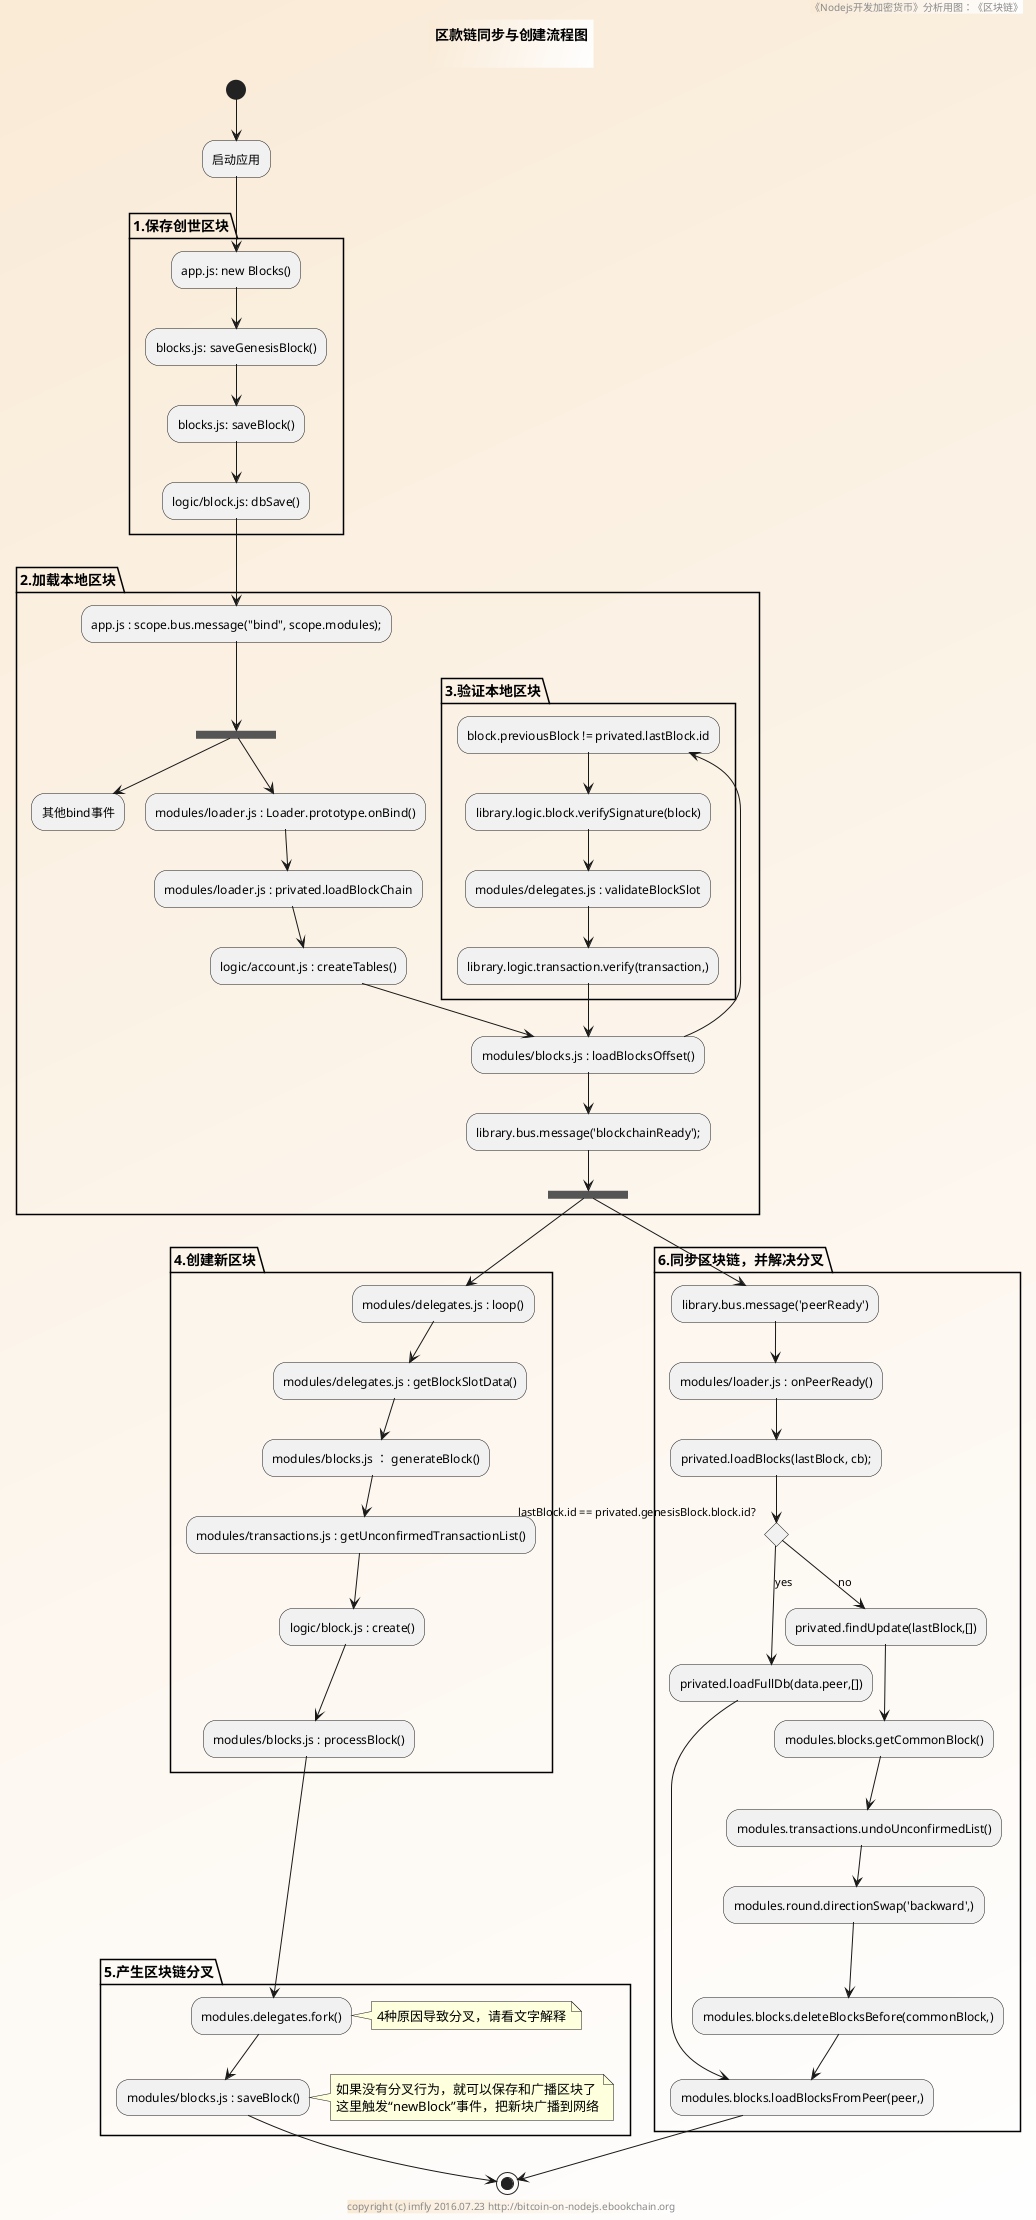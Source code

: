 @startuml ../../../styles/images/modules/blocks/blocks-activity.png
skinparam BorderColor #blue\9932CC
skinparam backgroundcolor AntiqueWhite/white

title
区款链同步与创建流程图

end title

footer copyright (c) imfly 2016.07.23 http://bitcoin-on-nodejs.ebookchain.org
header 《Nodejs开发加密货币》分析用图：《区块链》

(*) --> 启动应用

partition "1.保存创世区块" {
  --> app.js: new Blocks()
  --> blocks.js: saveGenesisBlock()
  --> blocks.js: saveBlock()
  --> logic/block.js: dbSave()
}

partition "2.加载本地区块" {
  --> app.js : scope.bus.message("bind", scope.modules);
  --> ==bind==
  --> "其他bind事件"
  ==bind== --> modules/loader.js : Loader.prototype.onBind()
  --> modules/loader.js : privated.loadBlockChain
  --> logic/account.js : createTables()
  --> "modules/blocks.js : loadBlocksOffset()" as loadBlocksOffset
  partition "3.验证本地区块" {
    --> block.previousBlock != privated.lastBlock.id
    --> library.logic.block.verifySignature(block)
    --> modules/delegates.js : validateBlockSlot
    --> library.logic.transaction.verify(transaction,)
    --> loadBlocksOffset
  }
  --> library.bus.message('blockchainReady');
  --> ==blockchainReady==
}

partition "4.创建新区块" {
  --> modules/delegates.js : loop()
  --> modules/delegates.js : getBlockSlotData()
  --> modules/blocks.js ： generateBlock()
  --> modules/transactions.js : getUnconfirmedTransactionList()
  --> logic/block.js : create()
  --> modules/blocks.js : processBlock()
}

partition "5.产生区块链分叉" {
  --> modules.delegates.fork()
  note right: 4种原因导致分叉，请看文字解释
  --> modules/blocks.js : saveBlock()
  note right
  如果没有分叉行为，就可以保存和广播区块了
  这里触发“newBlock”事件，把新块广播到网络
  end note
}

--> (*)

partition "6.同步区块链，并解决分叉" {
  ==blockchainReady== --> library.bus.message('peerReady')
  --> modules/loader.js : onPeerReady()
  --> privated.loadBlocks(lastBlock, cb);
  if lastBlock.id == privated.genesisBlock.block.id? then
  --> [yes] privated.loadFullDb(data.peer,[])
  --> "modules.blocks.loadBlocksFromPeer(peer,)" as loadBlocksFromPeer
  else
  --> [no] privated.findUpdate(lastBlock,[])
  endif
  --> modules.blocks.getCommonBlock()
  --> modules.transactions.undoUnconfirmedList()
  --> modules.round.directionSwap('backward',)
  --> modules.blocks.deleteBlocksBefore(commonBlock,)
  --> loadBlocksFromPeer
}

--> (*)
@enduml
